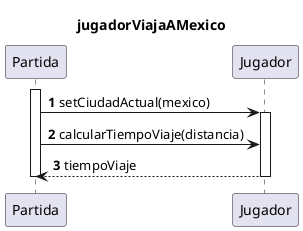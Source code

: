 @startuml

autonumber
title jugadorViajaAMexico
activate Partida
Partida -> Jugador: setCiudadActual(mexico)
activate Jugador
Partida -> Jugador: calcularTiempoViaje(distancia)
Jugador --> Partida: tiempoViaje

deactivate Jugador
deactivate Partida

@enduml